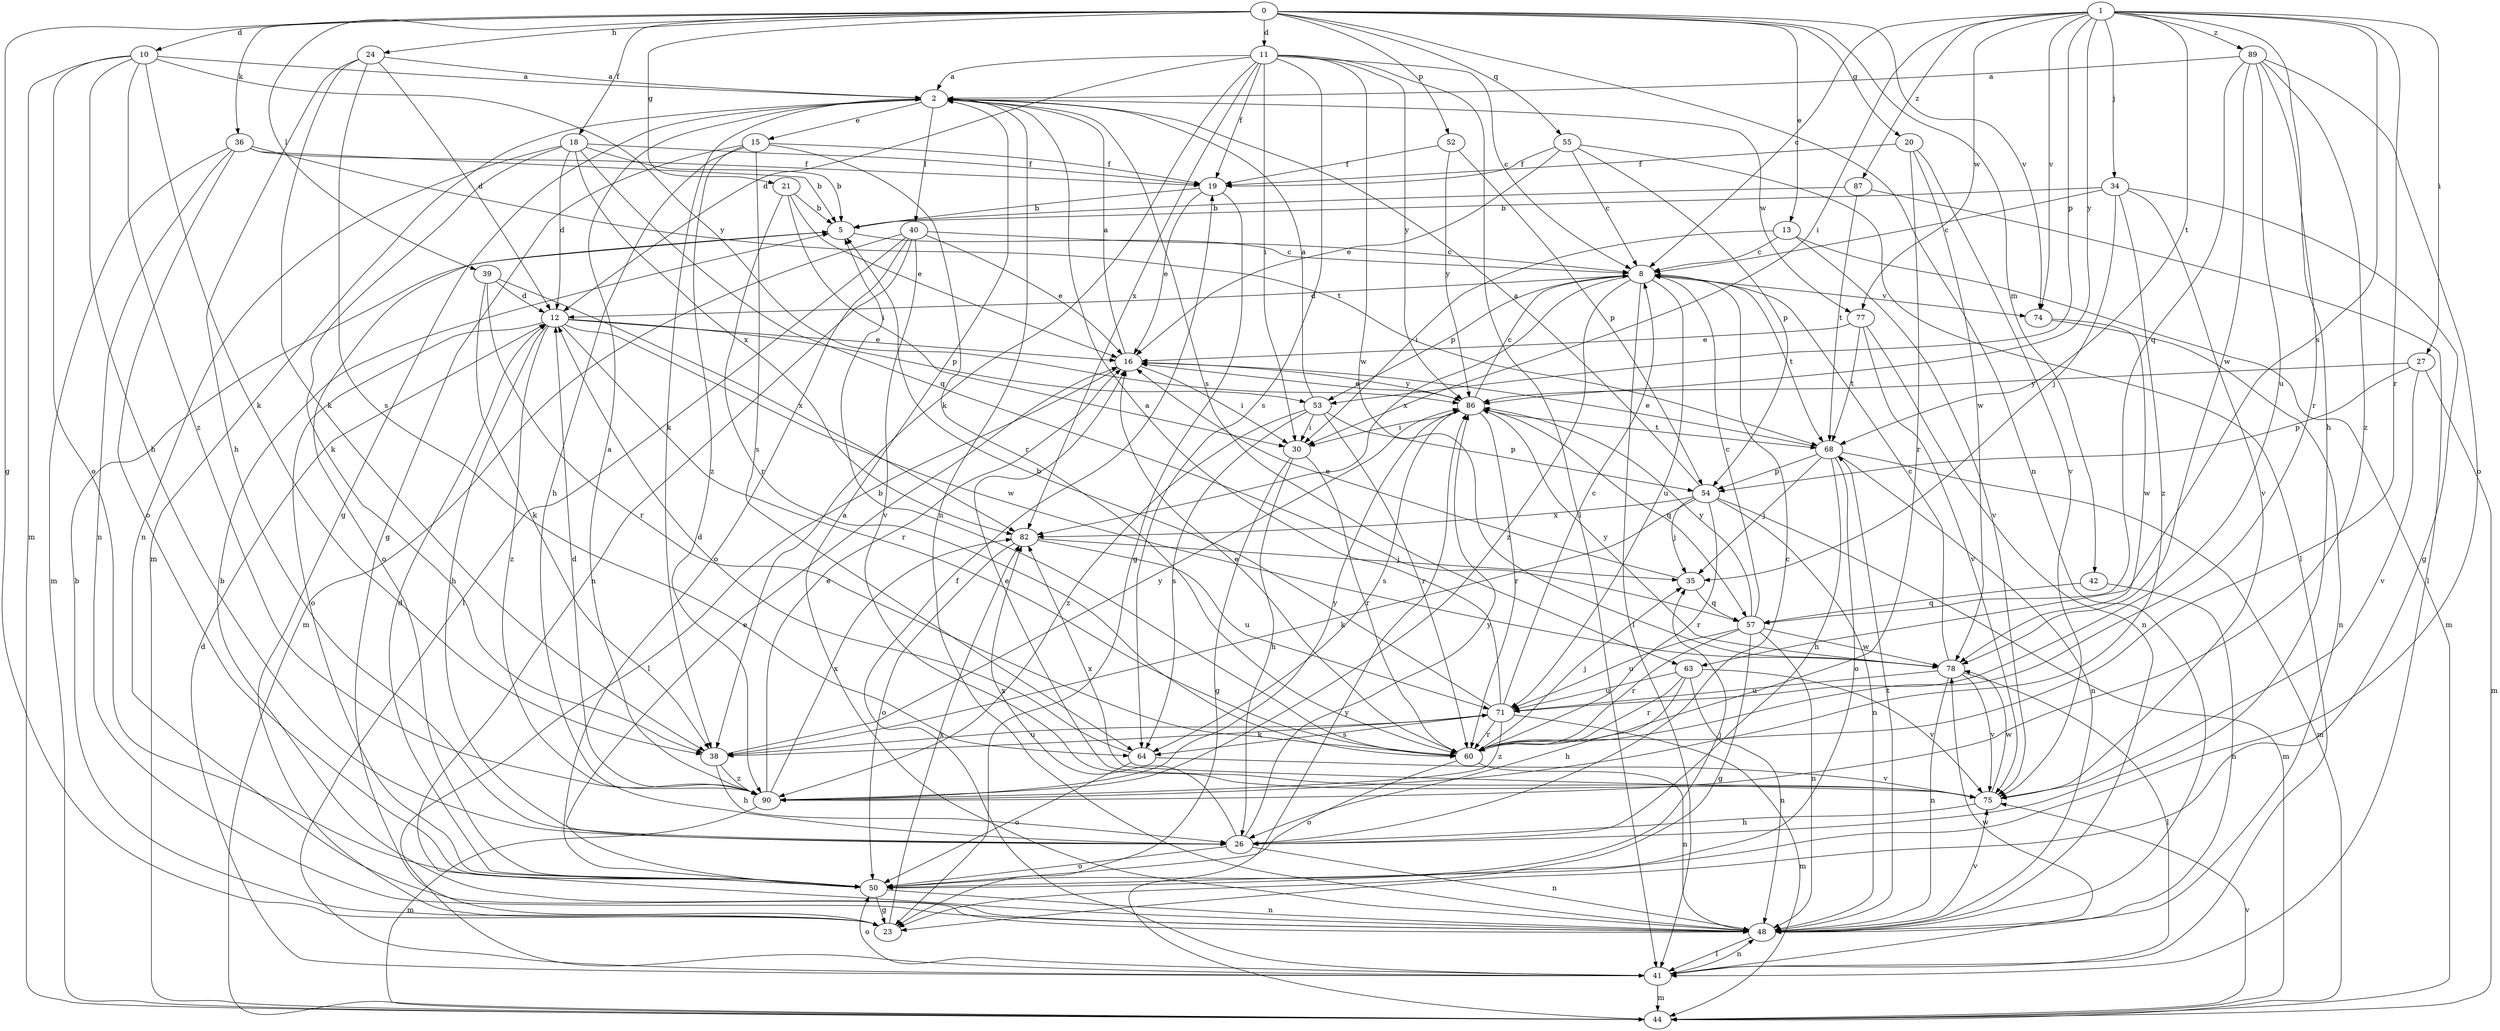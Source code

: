 strict digraph  {
0;
1;
2;
5;
8;
10;
11;
12;
13;
15;
16;
18;
19;
20;
21;
23;
24;
26;
27;
30;
34;
35;
36;
38;
39;
40;
41;
42;
44;
48;
50;
52;
53;
54;
55;
57;
60;
63;
64;
68;
71;
74;
75;
77;
78;
82;
86;
87;
89;
90;
0 -> 10  [label=d];
0 -> 11  [label=d];
0 -> 13  [label=e];
0 -> 18  [label=f];
0 -> 20  [label=g];
0 -> 21  [label=g];
0 -> 23  [label=g];
0 -> 24  [label=h];
0 -> 36  [label=k];
0 -> 39  [label=l];
0 -> 42  [label=m];
0 -> 48  [label=n];
0 -> 52  [label=p];
0 -> 55  [label=q];
0 -> 74  [label=v];
1 -> 8  [label=c];
1 -> 26  [label=h];
1 -> 27  [label=i];
1 -> 30  [label=i];
1 -> 34  [label=j];
1 -> 53  [label=p];
1 -> 60  [label=r];
1 -> 63  [label=s];
1 -> 68  [label=t];
1 -> 74  [label=v];
1 -> 77  [label=w];
1 -> 86  [label=y];
1 -> 87  [label=z];
1 -> 89  [label=z];
2 -> 15  [label=e];
2 -> 23  [label=g];
2 -> 38  [label=k];
2 -> 40  [label=l];
2 -> 44  [label=m];
2 -> 48  [label=n];
2 -> 63  [label=s];
2 -> 77  [label=w];
5 -> 8  [label=c];
5 -> 50  [label=o];
8 -> 12  [label=d];
8 -> 41  [label=l];
8 -> 53  [label=p];
8 -> 68  [label=t];
8 -> 71  [label=u];
8 -> 74  [label=v];
8 -> 82  [label=x];
8 -> 90  [label=z];
10 -> 2  [label=a];
10 -> 26  [label=h];
10 -> 38  [label=k];
10 -> 44  [label=m];
10 -> 50  [label=o];
10 -> 86  [label=y];
10 -> 90  [label=z];
11 -> 2  [label=a];
11 -> 8  [label=c];
11 -> 12  [label=d];
11 -> 19  [label=f];
11 -> 30  [label=i];
11 -> 38  [label=k];
11 -> 41  [label=l];
11 -> 64  [label=s];
11 -> 78  [label=w];
11 -> 82  [label=x];
11 -> 86  [label=y];
12 -> 16  [label=e];
12 -> 26  [label=h];
12 -> 50  [label=o];
12 -> 53  [label=p];
12 -> 60  [label=r];
12 -> 78  [label=w];
12 -> 90  [label=z];
13 -> 8  [label=c];
13 -> 30  [label=i];
13 -> 44  [label=m];
13 -> 75  [label=v];
15 -> 19  [label=f];
15 -> 23  [label=g];
15 -> 26  [label=h];
15 -> 60  [label=r];
15 -> 64  [label=s];
15 -> 90  [label=z];
16 -> 2  [label=a];
16 -> 30  [label=i];
16 -> 41  [label=l];
16 -> 86  [label=y];
18 -> 5  [label=b];
18 -> 12  [label=d];
18 -> 19  [label=f];
18 -> 38  [label=k];
18 -> 48  [label=n];
18 -> 57  [label=q];
18 -> 82  [label=x];
19 -> 5  [label=b];
19 -> 16  [label=e];
19 -> 23  [label=g];
20 -> 19  [label=f];
20 -> 60  [label=r];
20 -> 75  [label=v];
20 -> 78  [label=w];
21 -> 5  [label=b];
21 -> 16  [label=e];
21 -> 30  [label=i];
21 -> 60  [label=r];
23 -> 5  [label=b];
23 -> 82  [label=x];
24 -> 2  [label=a];
24 -> 12  [label=d];
24 -> 26  [label=h];
24 -> 38  [label=k];
24 -> 64  [label=s];
26 -> 8  [label=c];
26 -> 48  [label=n];
26 -> 50  [label=o];
26 -> 82  [label=x];
26 -> 86  [label=y];
27 -> 44  [label=m];
27 -> 54  [label=p];
27 -> 75  [label=v];
27 -> 86  [label=y];
30 -> 23  [label=g];
30 -> 26  [label=h];
30 -> 60  [label=r];
34 -> 5  [label=b];
34 -> 8  [label=c];
34 -> 23  [label=g];
34 -> 35  [label=j];
34 -> 75  [label=v];
34 -> 90  [label=z];
35 -> 16  [label=e];
35 -> 57  [label=q];
36 -> 5  [label=b];
36 -> 19  [label=f];
36 -> 44  [label=m];
36 -> 48  [label=n];
36 -> 50  [label=o];
36 -> 68  [label=t];
38 -> 26  [label=h];
38 -> 71  [label=u];
38 -> 86  [label=y];
38 -> 90  [label=z];
39 -> 12  [label=d];
39 -> 38  [label=k];
39 -> 60  [label=r];
39 -> 82  [label=x];
40 -> 8  [label=c];
40 -> 16  [label=e];
40 -> 41  [label=l];
40 -> 44  [label=m];
40 -> 48  [label=n];
40 -> 50  [label=o];
40 -> 75  [label=v];
41 -> 12  [label=d];
41 -> 19  [label=f];
41 -> 44  [label=m];
41 -> 48  [label=n];
41 -> 50  [label=o];
41 -> 78  [label=w];
42 -> 48  [label=n];
42 -> 57  [label=q];
44 -> 75  [label=v];
44 -> 86  [label=y];
48 -> 2  [label=a];
48 -> 5  [label=b];
48 -> 41  [label=l];
48 -> 68  [label=t];
48 -> 75  [label=v];
50 -> 12  [label=d];
50 -> 16  [label=e];
50 -> 23  [label=g];
50 -> 35  [label=j];
50 -> 48  [label=n];
52 -> 19  [label=f];
52 -> 54  [label=p];
52 -> 86  [label=y];
53 -> 2  [label=a];
53 -> 30  [label=i];
53 -> 54  [label=p];
53 -> 60  [label=r];
53 -> 64  [label=s];
53 -> 90  [label=z];
54 -> 2  [label=a];
54 -> 35  [label=j];
54 -> 38  [label=k];
54 -> 44  [label=m];
54 -> 48  [label=n];
54 -> 60  [label=r];
54 -> 82  [label=x];
55 -> 8  [label=c];
55 -> 16  [label=e];
55 -> 19  [label=f];
55 -> 41  [label=l];
55 -> 54  [label=p];
57 -> 8  [label=c];
57 -> 23  [label=g];
57 -> 48  [label=n];
57 -> 60  [label=r];
57 -> 71  [label=u];
57 -> 78  [label=w];
57 -> 86  [label=y];
60 -> 5  [label=b];
60 -> 16  [label=e];
60 -> 35  [label=j];
60 -> 48  [label=n];
60 -> 50  [label=o];
63 -> 26  [label=h];
63 -> 48  [label=n];
63 -> 60  [label=r];
63 -> 71  [label=u];
63 -> 75  [label=v];
64 -> 12  [label=d];
64 -> 50  [label=o];
64 -> 75  [label=v];
68 -> 16  [label=e];
68 -> 26  [label=h];
68 -> 35  [label=j];
68 -> 44  [label=m];
68 -> 48  [label=n];
68 -> 50  [label=o];
68 -> 54  [label=p];
71 -> 2  [label=a];
71 -> 5  [label=b];
71 -> 8  [label=c];
71 -> 38  [label=k];
71 -> 44  [label=m];
71 -> 60  [label=r];
71 -> 64  [label=s];
71 -> 90  [label=z];
74 -> 48  [label=n];
74 -> 78  [label=w];
75 -> 16  [label=e];
75 -> 26  [label=h];
75 -> 78  [label=w];
75 -> 82  [label=x];
77 -> 16  [label=e];
77 -> 48  [label=n];
77 -> 68  [label=t];
77 -> 75  [label=v];
78 -> 8  [label=c];
78 -> 41  [label=l];
78 -> 48  [label=n];
78 -> 71  [label=u];
78 -> 75  [label=v];
78 -> 86  [label=y];
82 -> 35  [label=j];
82 -> 50  [label=o];
82 -> 71  [label=u];
86 -> 8  [label=c];
86 -> 16  [label=e];
86 -> 30  [label=i];
86 -> 57  [label=q];
86 -> 60  [label=r];
86 -> 64  [label=s];
86 -> 68  [label=t];
87 -> 5  [label=b];
87 -> 41  [label=l];
87 -> 68  [label=t];
89 -> 2  [label=a];
89 -> 50  [label=o];
89 -> 57  [label=q];
89 -> 60  [label=r];
89 -> 71  [label=u];
89 -> 78  [label=w];
89 -> 90  [label=z];
90 -> 2  [label=a];
90 -> 12  [label=d];
90 -> 16  [label=e];
90 -> 44  [label=m];
90 -> 82  [label=x];
90 -> 86  [label=y];
}
